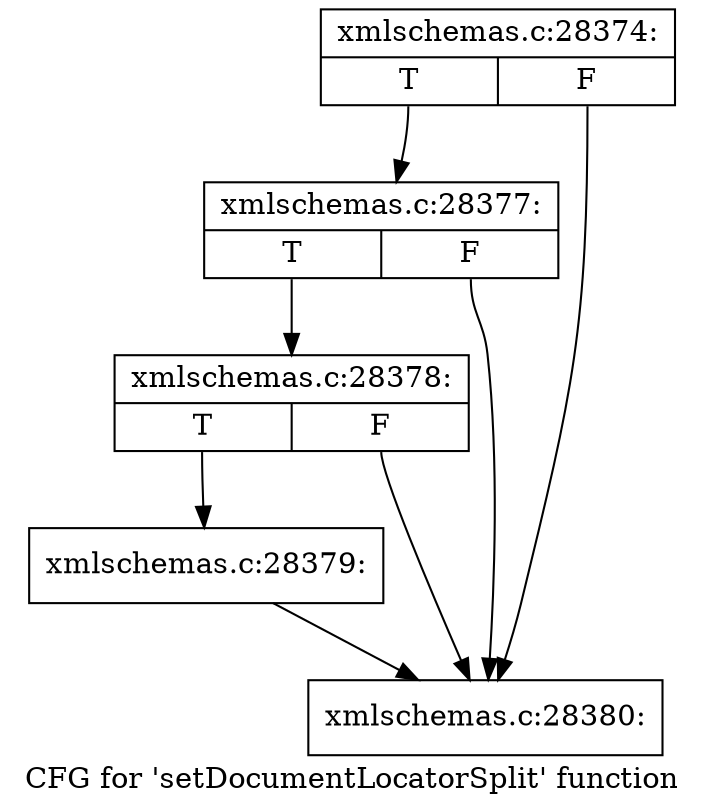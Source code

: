 digraph "CFG for 'setDocumentLocatorSplit' function" {
	label="CFG for 'setDocumentLocatorSplit' function";

	Node0x56c3310 [shape=record,label="{xmlschemas.c:28374:|{<s0>T|<s1>F}}"];
	Node0x56c3310:s0 -> Node0x56c6760;
	Node0x56c3310:s1 -> Node0x56c6690;
	Node0x56c6760 [shape=record,label="{xmlschemas.c:28377:|{<s0>T|<s1>F}}"];
	Node0x56c6760:s0 -> Node0x56c66e0;
	Node0x56c6760:s1 -> Node0x56c6690;
	Node0x56c66e0 [shape=record,label="{xmlschemas.c:28378:|{<s0>T|<s1>F}}"];
	Node0x56c66e0:s0 -> Node0x56c6640;
	Node0x56c66e0:s1 -> Node0x56c6690;
	Node0x56c6640 [shape=record,label="{xmlschemas.c:28379:}"];
	Node0x56c6640 -> Node0x56c6690;
	Node0x56c6690 [shape=record,label="{xmlschemas.c:28380:}"];
}
